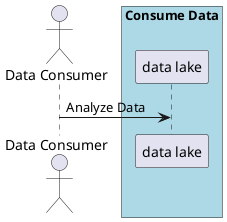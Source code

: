 @startuml
Actor "Data Consumer" as A

box "Consume Data" #lightblue
participant "data lake" as S
A -> S : Analyze Data
end box

@enduml
